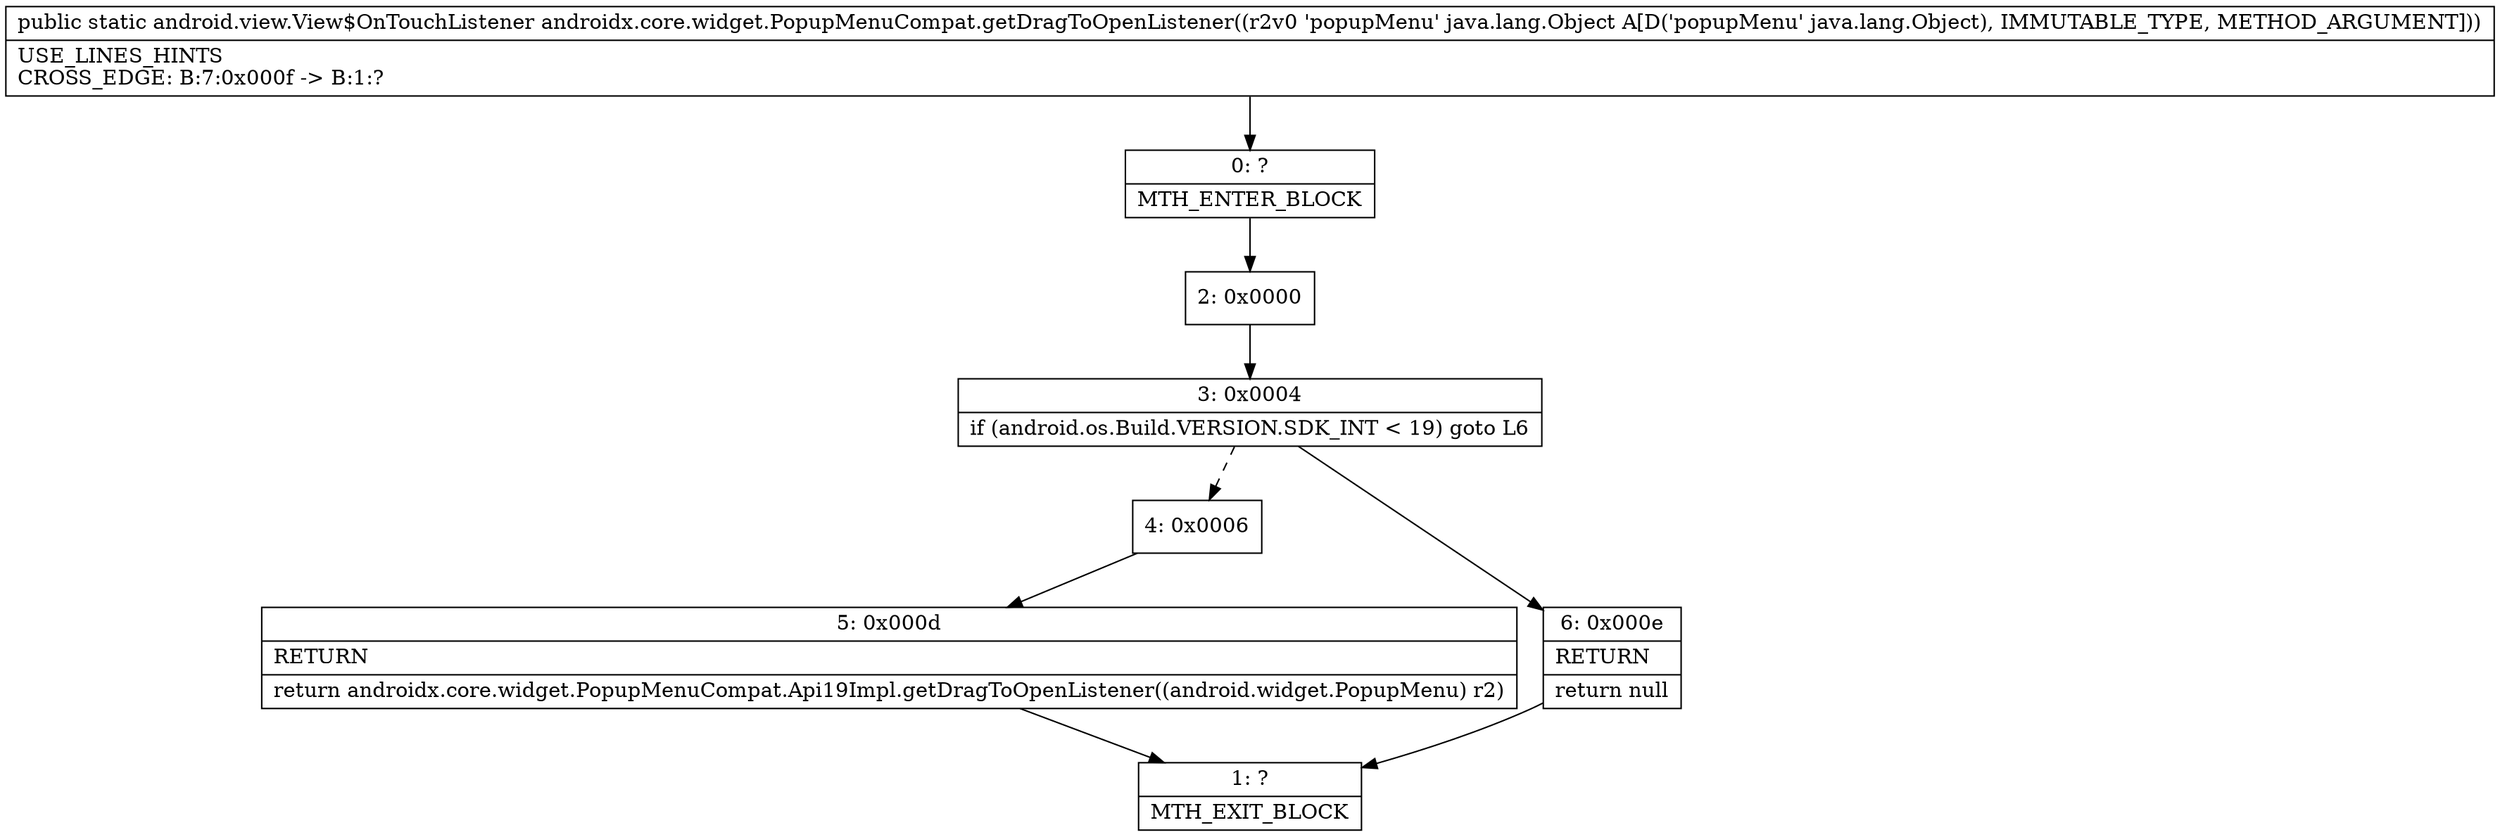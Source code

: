 digraph "CFG forandroidx.core.widget.PopupMenuCompat.getDragToOpenListener(Ljava\/lang\/Object;)Landroid\/view\/View$OnTouchListener;" {
Node_0 [shape=record,label="{0\:\ ?|MTH_ENTER_BLOCK\l}"];
Node_2 [shape=record,label="{2\:\ 0x0000}"];
Node_3 [shape=record,label="{3\:\ 0x0004|if (android.os.Build.VERSION.SDK_INT \< 19) goto L6\l}"];
Node_4 [shape=record,label="{4\:\ 0x0006}"];
Node_5 [shape=record,label="{5\:\ 0x000d|RETURN\l|return androidx.core.widget.PopupMenuCompat.Api19Impl.getDragToOpenListener((android.widget.PopupMenu) r2)\l}"];
Node_1 [shape=record,label="{1\:\ ?|MTH_EXIT_BLOCK\l}"];
Node_6 [shape=record,label="{6\:\ 0x000e|RETURN\l|return null\l}"];
MethodNode[shape=record,label="{public static android.view.View$OnTouchListener androidx.core.widget.PopupMenuCompat.getDragToOpenListener((r2v0 'popupMenu' java.lang.Object A[D('popupMenu' java.lang.Object), IMMUTABLE_TYPE, METHOD_ARGUMENT]))  | USE_LINES_HINTS\lCROSS_EDGE: B:7:0x000f \-\> B:1:?\l}"];
MethodNode -> Node_0;Node_0 -> Node_2;
Node_2 -> Node_3;
Node_3 -> Node_4[style=dashed];
Node_3 -> Node_6;
Node_4 -> Node_5;
Node_5 -> Node_1;
Node_6 -> Node_1;
}


